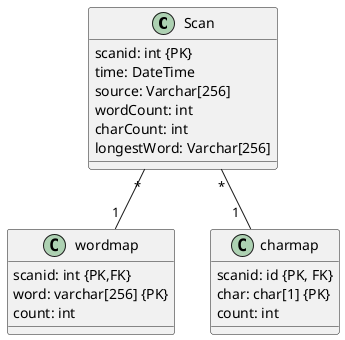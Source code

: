 @startuml
'https://plantuml.com/component-diagram

class Scan {
    scanid: int {PK}
    time: DateTime
    source: Varchar[256]
    wordCount: int
    charCount: int
    longestWord: Varchar[256]
}

class wordmap {
    scanid: int {PK,FK}
    word: varchar[256] {PK}
    count: int
}

class charmap {
    scanid: id {PK, FK}
    char: char[1] {PK}
    count: int
}

Scan "*"--"1" wordmap
Scan "*"--"1  " charmap

@enduml